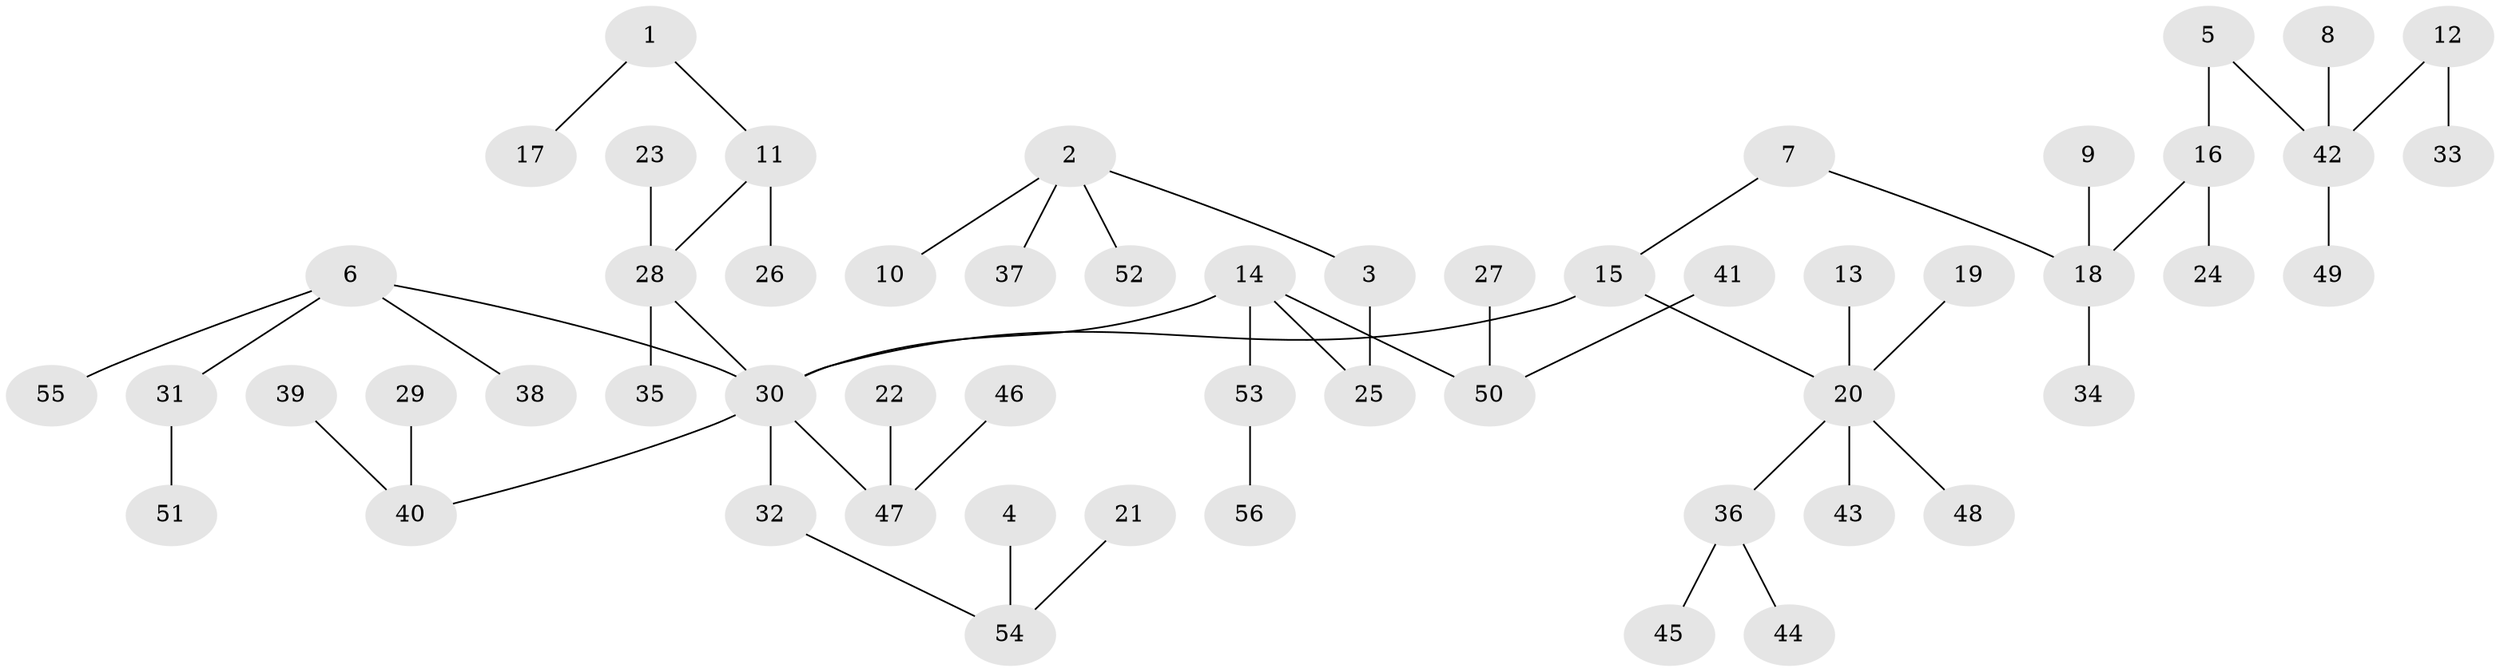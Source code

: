 // original degree distribution, {6: 0.02158273381294964, 8: 0.007194244604316547, 5: 0.03597122302158273, 3: 0.1079136690647482, 2: 0.2949640287769784, 4: 0.05755395683453238, 1: 0.4748201438848921}
// Generated by graph-tools (version 1.1) at 2025/37/03/04/25 23:37:18]
// undirected, 56 vertices, 55 edges
graph export_dot {
  node [color=gray90,style=filled];
  1;
  2;
  3;
  4;
  5;
  6;
  7;
  8;
  9;
  10;
  11;
  12;
  13;
  14;
  15;
  16;
  17;
  18;
  19;
  20;
  21;
  22;
  23;
  24;
  25;
  26;
  27;
  28;
  29;
  30;
  31;
  32;
  33;
  34;
  35;
  36;
  37;
  38;
  39;
  40;
  41;
  42;
  43;
  44;
  45;
  46;
  47;
  48;
  49;
  50;
  51;
  52;
  53;
  54;
  55;
  56;
  1 -- 11 [weight=1.0];
  1 -- 17 [weight=1.0];
  2 -- 3 [weight=1.0];
  2 -- 10 [weight=1.0];
  2 -- 37 [weight=1.0];
  2 -- 52 [weight=1.0];
  3 -- 25 [weight=1.0];
  4 -- 54 [weight=1.0];
  5 -- 16 [weight=1.0];
  5 -- 42 [weight=1.0];
  6 -- 30 [weight=1.0];
  6 -- 31 [weight=1.0];
  6 -- 38 [weight=1.0];
  6 -- 55 [weight=1.0];
  7 -- 15 [weight=1.0];
  7 -- 18 [weight=1.0];
  8 -- 42 [weight=1.0];
  9 -- 18 [weight=1.0];
  11 -- 26 [weight=1.0];
  11 -- 28 [weight=1.0];
  12 -- 33 [weight=1.0];
  12 -- 42 [weight=1.0];
  13 -- 20 [weight=1.0];
  14 -- 25 [weight=1.0];
  14 -- 30 [weight=1.0];
  14 -- 50 [weight=1.0];
  14 -- 53 [weight=1.0];
  15 -- 20 [weight=1.0];
  15 -- 30 [weight=1.0];
  16 -- 18 [weight=1.0];
  16 -- 24 [weight=1.0];
  18 -- 34 [weight=1.0];
  19 -- 20 [weight=1.0];
  20 -- 36 [weight=1.0];
  20 -- 43 [weight=1.0];
  20 -- 48 [weight=1.0];
  21 -- 54 [weight=1.0];
  22 -- 47 [weight=1.0];
  23 -- 28 [weight=1.0];
  27 -- 50 [weight=1.0];
  28 -- 30 [weight=1.0];
  28 -- 35 [weight=1.0];
  29 -- 40 [weight=1.0];
  30 -- 32 [weight=1.0];
  30 -- 40 [weight=1.0];
  30 -- 47 [weight=1.0];
  31 -- 51 [weight=1.0];
  32 -- 54 [weight=1.0];
  36 -- 44 [weight=1.0];
  36 -- 45 [weight=1.0];
  39 -- 40 [weight=1.0];
  41 -- 50 [weight=1.0];
  42 -- 49 [weight=1.0];
  46 -- 47 [weight=1.0];
  53 -- 56 [weight=1.0];
}
